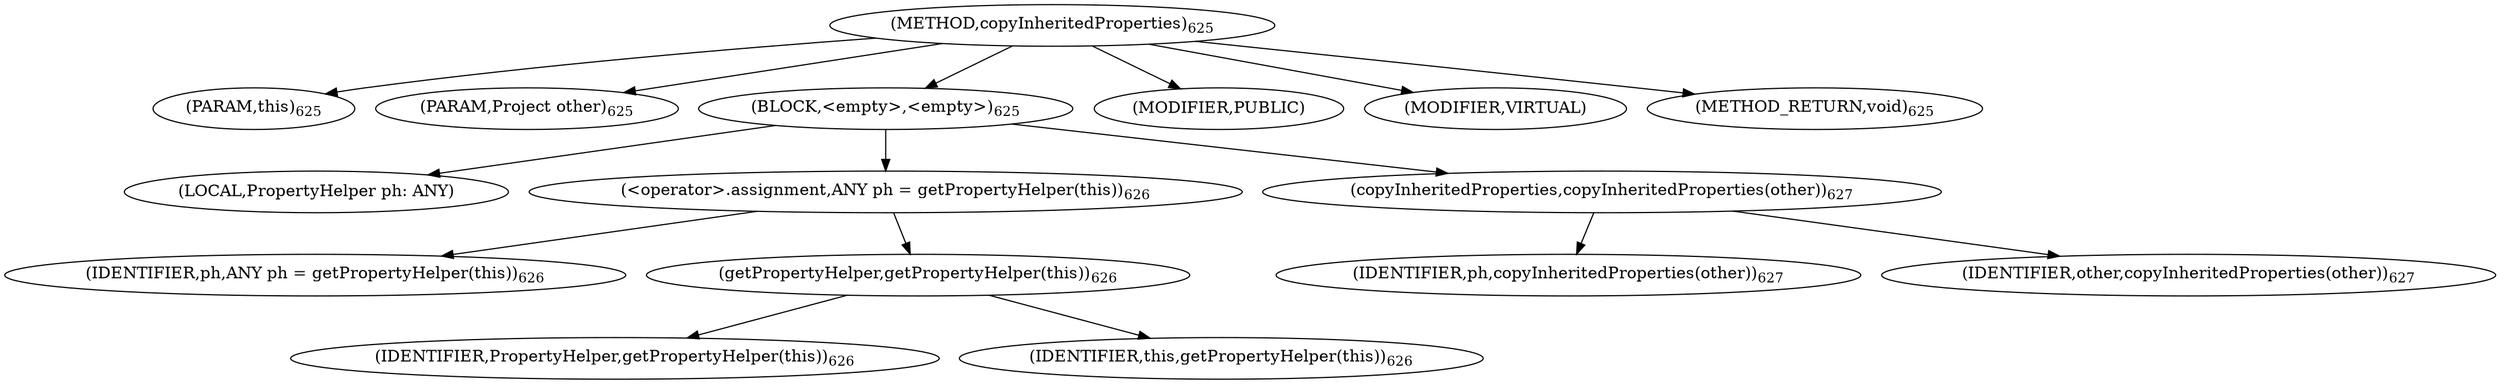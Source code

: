 digraph "copyInheritedProperties" {  
"973" [label = <(METHOD,copyInheritedProperties)<SUB>625</SUB>> ]
"57" [label = <(PARAM,this)<SUB>625</SUB>> ]
"974" [label = <(PARAM,Project other)<SUB>625</SUB>> ]
"975" [label = <(BLOCK,&lt;empty&gt;,&lt;empty&gt;)<SUB>625</SUB>> ]
"976" [label = <(LOCAL,PropertyHelper ph: ANY)> ]
"977" [label = <(&lt;operator&gt;.assignment,ANY ph = getPropertyHelper(this))<SUB>626</SUB>> ]
"978" [label = <(IDENTIFIER,ph,ANY ph = getPropertyHelper(this))<SUB>626</SUB>> ]
"979" [label = <(getPropertyHelper,getPropertyHelper(this))<SUB>626</SUB>> ]
"980" [label = <(IDENTIFIER,PropertyHelper,getPropertyHelper(this))<SUB>626</SUB>> ]
"56" [label = <(IDENTIFIER,this,getPropertyHelper(this))<SUB>626</SUB>> ]
"981" [label = <(copyInheritedProperties,copyInheritedProperties(other))<SUB>627</SUB>> ]
"982" [label = <(IDENTIFIER,ph,copyInheritedProperties(other))<SUB>627</SUB>> ]
"983" [label = <(IDENTIFIER,other,copyInheritedProperties(other))<SUB>627</SUB>> ]
"984" [label = <(MODIFIER,PUBLIC)> ]
"985" [label = <(MODIFIER,VIRTUAL)> ]
"986" [label = <(METHOD_RETURN,void)<SUB>625</SUB>> ]
  "973" -> "57" 
  "973" -> "974" 
  "973" -> "975" 
  "973" -> "984" 
  "973" -> "985" 
  "973" -> "986" 
  "975" -> "976" 
  "975" -> "977" 
  "975" -> "981" 
  "977" -> "978" 
  "977" -> "979" 
  "979" -> "980" 
  "979" -> "56" 
  "981" -> "982" 
  "981" -> "983" 
}
